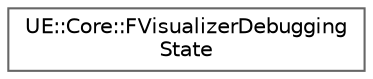 digraph "Graphical Class Hierarchy"
{
 // INTERACTIVE_SVG=YES
 // LATEX_PDF_SIZE
  bgcolor="transparent";
  edge [fontname=Helvetica,fontsize=10,labelfontname=Helvetica,labelfontsize=10];
  node [fontname=Helvetica,fontsize=10,shape=box,height=0.2,width=0.4];
  rankdir="LR";
  Node0 [id="Node000000",label="UE::Core::FVisualizerDebugging\lState",height=0.2,width=0.4,color="grey40", fillcolor="white", style="filled",URL="$d0/d4f/structUE_1_1Core_1_1FVisualizerDebuggingState.html",tooltip="Global visualizer state manager that handles the complexities of natvis lookup rules for DLLs and Liv..."];
}
